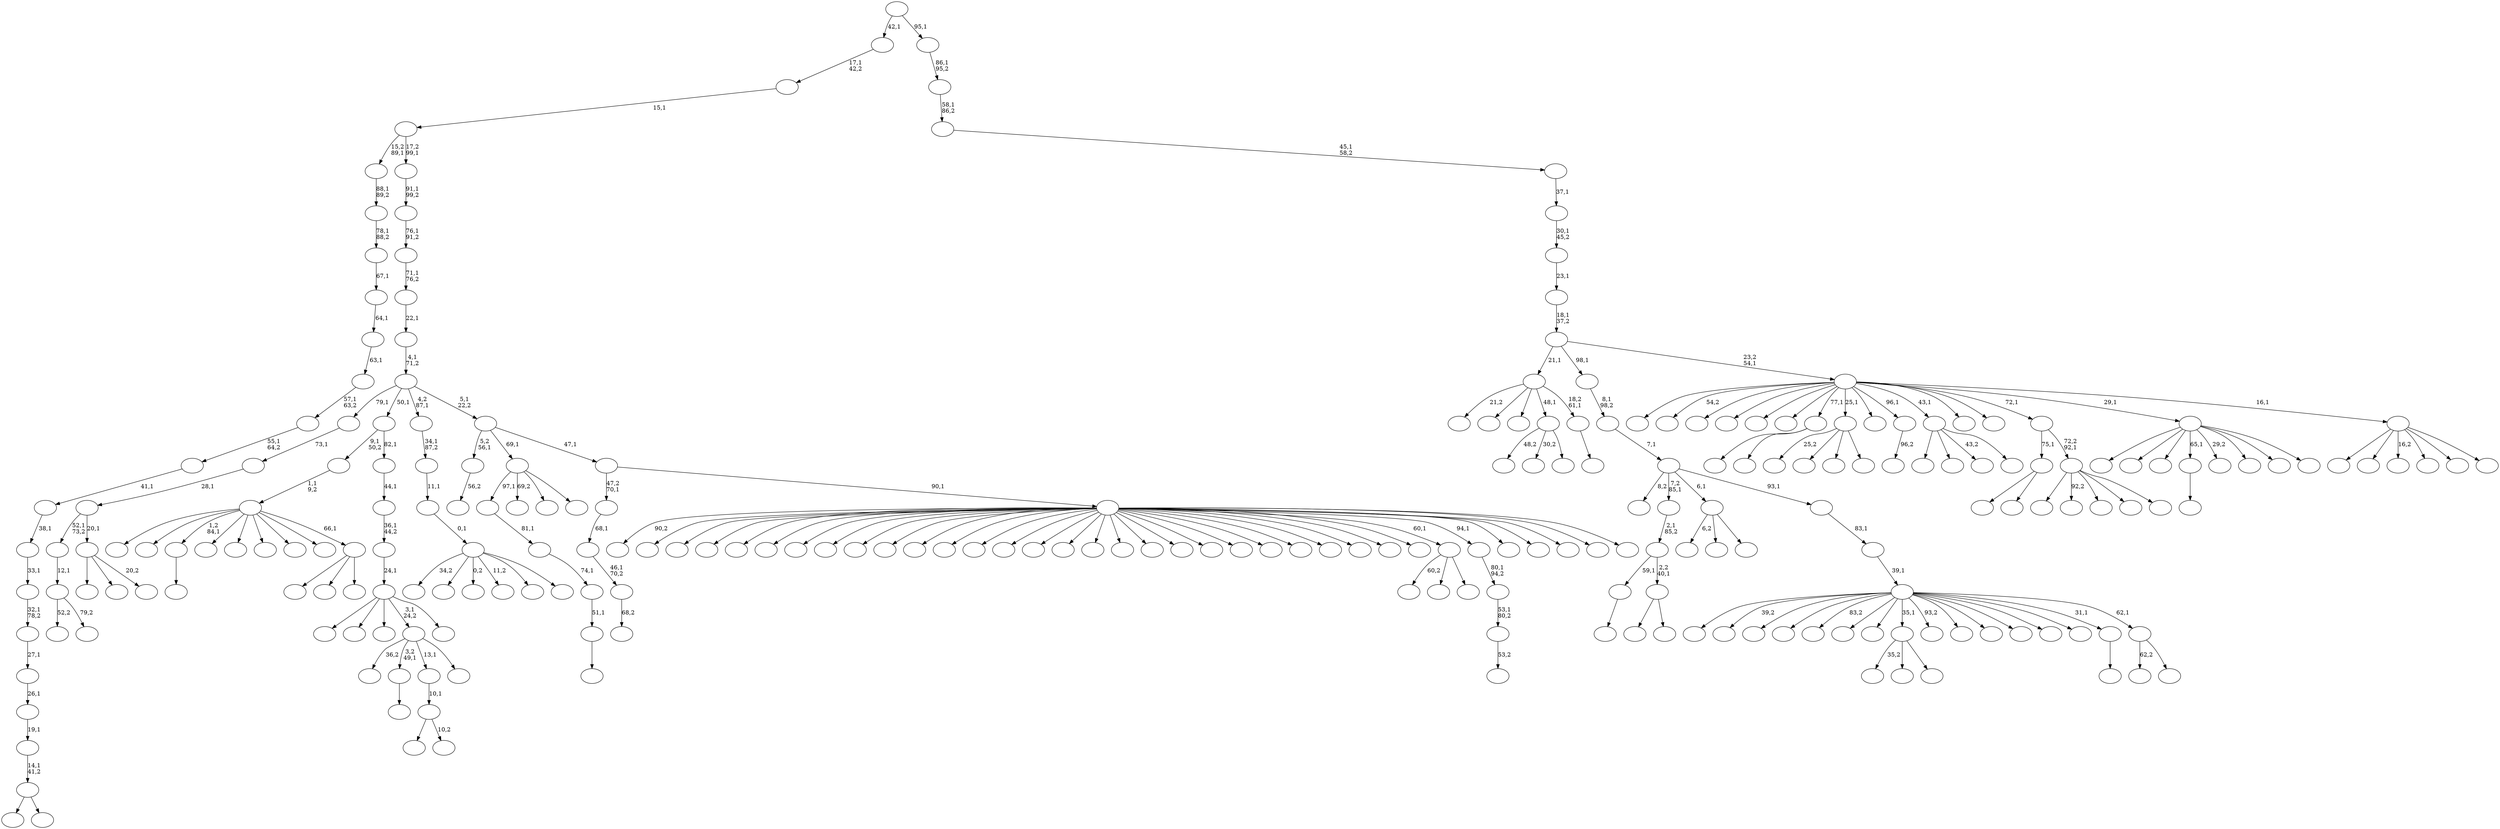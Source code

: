 digraph T {
	250 [label=""]
	249 [label=""]
	248 [label=""]
	247 [label=""]
	246 [label=""]
	245 [label=""]
	244 [label=""]
	243 [label=""]
	242 [label=""]
	241 [label=""]
	240 [label=""]
	239 [label=""]
	238 [label=""]
	237 [label=""]
	236 [label=""]
	235 [label=""]
	234 [label=""]
	233 [label=""]
	232 [label=""]
	231 [label=""]
	230 [label=""]
	229 [label=""]
	228 [label=""]
	227 [label=""]
	226 [label=""]
	225 [label=""]
	224 [label=""]
	223 [label=""]
	222 [label=""]
	221 [label=""]
	220 [label=""]
	219 [label=""]
	218 [label=""]
	217 [label=""]
	216 [label=""]
	215 [label=""]
	214 [label=""]
	213 [label=""]
	212 [label=""]
	211 [label=""]
	210 [label=""]
	209 [label=""]
	208 [label=""]
	207 [label=""]
	206 [label=""]
	205 [label=""]
	204 [label=""]
	203 [label=""]
	202 [label=""]
	201 [label=""]
	200 [label=""]
	199 [label=""]
	198 [label=""]
	197 [label=""]
	196 [label=""]
	195 [label=""]
	194 [label=""]
	193 [label=""]
	192 [label=""]
	191 [label=""]
	190 [label=""]
	189 [label=""]
	188 [label=""]
	187 [label=""]
	186 [label=""]
	185 [label=""]
	184 [label=""]
	183 [label=""]
	182 [label=""]
	181 [label=""]
	180 [label=""]
	179 [label=""]
	178 [label=""]
	177 [label=""]
	176 [label=""]
	175 [label=""]
	174 [label=""]
	173 [label=""]
	172 [label=""]
	171 [label=""]
	170 [label=""]
	169 [label=""]
	168 [label=""]
	167 [label=""]
	166 [label=""]
	165 [label=""]
	164 [label=""]
	163 [label=""]
	162 [label=""]
	161 [label=""]
	160 [label=""]
	159 [label=""]
	158 [label=""]
	157 [label=""]
	156 [label=""]
	155 [label=""]
	154 [label=""]
	153 [label=""]
	152 [label=""]
	151 [label=""]
	150 [label=""]
	149 [label=""]
	148 [label=""]
	147 [label=""]
	146 [label=""]
	145 [label=""]
	144 [label=""]
	143 [label=""]
	142 [label=""]
	141 [label=""]
	140 [label=""]
	139 [label=""]
	138 [label=""]
	137 [label=""]
	136 [label=""]
	135 [label=""]
	134 [label=""]
	133 [label=""]
	132 [label=""]
	131 [label=""]
	130 [label=""]
	129 [label=""]
	128 [label=""]
	127 [label=""]
	126 [label=""]
	125 [label=""]
	124 [label=""]
	123 [label=""]
	122 [label=""]
	121 [label=""]
	120 [label=""]
	119 [label=""]
	118 [label=""]
	117 [label=""]
	116 [label=""]
	115 [label=""]
	114 [label=""]
	113 [label=""]
	112 [label=""]
	111 [label=""]
	110 [label=""]
	109 [label=""]
	108 [label=""]
	107 [label=""]
	106 [label=""]
	105 [label=""]
	104 [label=""]
	103 [label=""]
	102 [label=""]
	101 [label=""]
	100 [label=""]
	99 [label=""]
	98 [label=""]
	97 [label=""]
	96 [label=""]
	95 [label=""]
	94 [label=""]
	93 [label=""]
	92 [label=""]
	91 [label=""]
	90 [label=""]
	89 [label=""]
	88 [label=""]
	87 [label=""]
	86 [label=""]
	85 [label=""]
	84 [label=""]
	83 [label=""]
	82 [label=""]
	81 [label=""]
	80 [label=""]
	79 [label=""]
	78 [label=""]
	77 [label=""]
	76 [label=""]
	75 [label=""]
	74 [label=""]
	73 [label=""]
	72 [label=""]
	71 [label=""]
	70 [label=""]
	69 [label=""]
	68 [label=""]
	67 [label=""]
	66 [label=""]
	65 [label=""]
	64 [label=""]
	63 [label=""]
	62 [label=""]
	61 [label=""]
	60 [label=""]
	59 [label=""]
	58 [label=""]
	57 [label=""]
	56 [label=""]
	55 [label=""]
	54 [label=""]
	53 [label=""]
	52 [label=""]
	51 [label=""]
	50 [label=""]
	49 [label=""]
	48 [label=""]
	47 [label=""]
	46 [label=""]
	45 [label=""]
	44 [label=""]
	43 [label=""]
	42 [label=""]
	41 [label=""]
	40 [label=""]
	39 [label=""]
	38 [label=""]
	37 [label=""]
	36 [label=""]
	35 [label=""]
	34 [label=""]
	33 [label=""]
	32 [label=""]
	31 [label=""]
	30 [label=""]
	29 [label=""]
	28 [label=""]
	27 [label=""]
	26 [label=""]
	25 [label=""]
	24 [label=""]
	23 [label=""]
	22 [label=""]
	21 [label=""]
	20 [label=""]
	19 [label=""]
	18 [label=""]
	17 [label=""]
	16 [label=""]
	15 [label=""]
	14 [label=""]
	13 [label=""]
	12 [label=""]
	11 [label=""]
	10 [label=""]
	9 [label=""]
	8 [label=""]
	7 [label=""]
	6 [label=""]
	5 [label=""]
	4 [label=""]
	3 [label=""]
	2 [label=""]
	1 [label=""]
	0 [label=""]
	241 -> 242 [label=""]
	221 -> 222 [label="68,2"]
	220 -> 221 [label="46,1\n70,2"]
	219 -> 220 [label="68,1"]
	214 -> 215 [label=""]
	211 -> 212 [label="56,2"]
	198 -> 199 [label=""]
	195 -> 210 [label=""]
	195 -> 196 [label=""]
	194 -> 198 [label="59,1"]
	194 -> 195 [label="2,2\n40,1"]
	193 -> 194 [label="2,1\n85,2"]
	179 -> 180 [label=""]
	178 -> 179 [label="51,1"]
	177 -> 178 [label="74,1"]
	176 -> 177 [label="81,1"]
	148 -> 168 [label="52,2"]
	148 -> 149 [label="79,2"]
	147 -> 148 [label="12,1"]
	144 -> 145 [label=""]
	142 -> 176 [label="97,1"]
	142 -> 172 [label="69,2"]
	142 -> 157 [label=""]
	142 -> 143 [label=""]
	136 -> 234 [label=""]
	136 -> 137 [label=""]
	135 -> 136 [label="14,1\n41,2"]
	134 -> 135 [label="19,1"]
	133 -> 134 [label="26,1"]
	132 -> 133 [label="27,1"]
	131 -> 132 [label="32,1\n78,2"]
	130 -> 131 [label="33,1"]
	129 -> 130 [label="38,1"]
	128 -> 129 [label="41,1"]
	127 -> 128 [label="55,1\n64,2"]
	126 -> 127 [label="57,1\n63,2"]
	125 -> 126 [label="63,1"]
	124 -> 125 [label="64,1"]
	123 -> 124 [label="67,1"]
	122 -> 123 [label="78,1\n88,2"]
	121 -> 122 [label="88,1\n89,2"]
	119 -> 173 [label=""]
	119 -> 120 [label=""]
	114 -> 246 [label="35,2"]
	114 -> 197 [label=""]
	114 -> 115 [label=""]
	109 -> 228 [label=""]
	109 -> 154 [label=""]
	109 -> 110 [label="20,2"]
	108 -> 147 [label="52,1\n73,2"]
	108 -> 109 [label="20,1"]
	107 -> 108 [label="28,1"]
	106 -> 107 [label="73,1"]
	101 -> 186 [label=""]
	101 -> 102 [label=""]
	98 -> 165 [label=""]
	98 -> 99 [label="10,2"]
	97 -> 98 [label="10,1"]
	92 -> 248 [label=""]
	92 -> 160 [label=""]
	92 -> 93 [label=""]
	91 -> 247 [label=""]
	91 -> 244 [label=""]
	91 -> 241 [label="1,2\n84,1"]
	91 -> 226 [label=""]
	91 -> 204 [label=""]
	91 -> 190 [label=""]
	91 -> 175 [label=""]
	91 -> 156 [label=""]
	91 -> 92 [label="66,1"]
	90 -> 91 [label="1,1\n9,2"]
	88 -> 174 [label="25,2"]
	88 -> 153 [label=""]
	88 -> 104 [label=""]
	88 -> 89 [label=""]
	81 -> 82 [label="96,2"]
	78 -> 184 [label="36,2"]
	78 -> 144 [label="3,2\n49,1"]
	78 -> 97 [label="13,1"]
	78 -> 79 [label=""]
	72 -> 245 [label=""]
	72 -> 238 [label=""]
	72 -> 158 [label="43,2"]
	72 -> 73 [label=""]
	69 -> 227 [label="48,2"]
	69 -> 162 [label="30,2"]
	69 -> 70 [label=""]
	66 -> 229 [label=""]
	66 -> 169 [label=""]
	66 -> 87 [label=""]
	66 -> 78 [label="3,1\n24,2"]
	66 -> 67 [label=""]
	65 -> 66 [label="24,1"]
	64 -> 65 [label="36,1\n44,2"]
	63 -> 64 [label="44,1"]
	62 -> 90 [label="9,1\n50,2"]
	62 -> 63 [label="82,1"]
	60 -> 231 [label="60,2"]
	60 -> 117 [label=""]
	60 -> 61 [label=""]
	58 -> 59 [label="53,2"]
	57 -> 58 [label="53,1\n80,2"]
	56 -> 57 [label="80,1\n94,2"]
	51 -> 183 [label="6,2"]
	51 -> 112 [label=""]
	51 -> 52 [label=""]
	49 -> 232 [label=""]
	49 -> 203 [label="92,2"]
	49 -> 152 [label=""]
	49 -> 83 [label=""]
	49 -> 50 [label=""]
	48 -> 119 [label="75,1"]
	48 -> 49 [label="72,2\n92,1"]
	45 -> 236 [label=""]
	45 -> 218 [label=""]
	45 -> 217 [label=""]
	45 -> 214 [label="65,1"]
	45 -> 188 [label="29,2"]
	45 -> 170 [label=""]
	45 -> 103 [label=""]
	45 -> 46 [label=""]
	42 -> 43 [label=""]
	41 -> 207 [label="21,2"]
	41 -> 167 [label=""]
	41 -> 105 [label=""]
	41 -> 69 [label="48,1"]
	41 -> 42 [label="18,2\n61,1"]
	38 -> 225 [label="34,2"]
	38 -> 155 [label=""]
	38 -> 138 [label="0,2"]
	38 -> 111 [label="11,2"]
	38 -> 44 [label=""]
	38 -> 39 [label=""]
	37 -> 38 [label="0,1"]
	36 -> 37 [label="11,1"]
	35 -> 36 [label="34,1\n87,2"]
	33 -> 249 [label="90,2"]
	33 -> 239 [label=""]
	33 -> 233 [label=""]
	33 -> 230 [label=""]
	33 -> 224 [label=""]
	33 -> 223 [label=""]
	33 -> 216 [label=""]
	33 -> 213 [label=""]
	33 -> 209 [label=""]
	33 -> 202 [label=""]
	33 -> 201 [label=""]
	33 -> 182 [label=""]
	33 -> 166 [label=""]
	33 -> 163 [label=""]
	33 -> 161 [label=""]
	33 -> 159 [label=""]
	33 -> 151 [label=""]
	33 -> 146 [label=""]
	33 -> 140 [label=""]
	33 -> 139 [label=""]
	33 -> 118 [label=""]
	33 -> 100 [label=""]
	33 -> 94 [label=""]
	33 -> 80 [label=""]
	33 -> 77 [label=""]
	33 -> 76 [label=""]
	33 -> 75 [label=""]
	33 -> 71 [label=""]
	33 -> 60 [label="60,1"]
	33 -> 56 [label="94,1"]
	33 -> 55 [label=""]
	33 -> 54 [label=""]
	33 -> 47 [label=""]
	33 -> 40 [label=""]
	33 -> 34 [label=""]
	32 -> 219 [label="47,2\n70,1"]
	32 -> 33 [label="90,1"]
	31 -> 211 [label="5,2\n56,1"]
	31 -> 142 [label="69,1"]
	31 -> 32 [label="47,1"]
	30 -> 106 [label="79,1"]
	30 -> 62 [label="50,1"]
	30 -> 35 [label="4,2\n87,1"]
	30 -> 31 [label="5,1\n22,2"]
	29 -> 30 [label="4,1\n71,2"]
	28 -> 29 [label="22,1"]
	27 -> 28 [label="71,1\n76,2"]
	26 -> 27 [label="76,1\n91,2"]
	25 -> 26 [label="91,1\n99,2"]
	24 -> 121 [label="15,2\n89,1"]
	24 -> 25 [label="17,2\n99,1"]
	23 -> 24 [label="15,1"]
	22 -> 23 [label="17,1\n42,2"]
	20 -> 21 [label=""]
	18 -> 192 [label="62,2"]
	18 -> 19 [label=""]
	17 -> 243 [label=""]
	17 -> 237 [label="39,2"]
	17 -> 235 [label=""]
	17 -> 205 [label=""]
	17 -> 171 [label="83,2"]
	17 -> 141 [label=""]
	17 -> 116 [label=""]
	17 -> 114 [label="35,1"]
	17 -> 113 [label="93,2"]
	17 -> 96 [label=""]
	17 -> 95 [label=""]
	17 -> 86 [label=""]
	17 -> 85 [label=""]
	17 -> 74 [label=""]
	17 -> 20 [label="31,1"]
	17 -> 18 [label="62,1"]
	16 -> 17 [label="39,1"]
	15 -> 16 [label="83,1"]
	14 -> 240 [label="8,2"]
	14 -> 193 [label="7,2\n85,1"]
	14 -> 51 [label="6,1"]
	14 -> 15 [label="93,1"]
	13 -> 14 [label="7,1"]
	12 -> 13 [label="8,1\n98,2"]
	10 -> 250 [label=""]
	10 -> 208 [label=""]
	10 -> 200 [label="16,2"]
	10 -> 181 [label=""]
	10 -> 150 [label=""]
	10 -> 11 [label=""]
	9 -> 206 [label=""]
	9 -> 191 [label="54,2"]
	9 -> 189 [label=""]
	9 -> 187 [label=""]
	9 -> 185 [label=""]
	9 -> 164 [label=""]
	9 -> 101 [label="77,1"]
	9 -> 88 [label="25,1"]
	9 -> 84 [label=""]
	9 -> 81 [label="96,1"]
	9 -> 72 [label="43,1"]
	9 -> 68 [label=""]
	9 -> 53 [label=""]
	9 -> 48 [label="72,1"]
	9 -> 45 [label="29,1"]
	9 -> 10 [label="16,1"]
	8 -> 41 [label="21,1"]
	8 -> 12 [label="98,1"]
	8 -> 9 [label="23,2\n54,1"]
	7 -> 8 [label="18,1\n37,2"]
	6 -> 7 [label="23,1"]
	5 -> 6 [label="30,1\n45,2"]
	4 -> 5 [label="37,1"]
	3 -> 4 [label="45,1\n58,2"]
	2 -> 3 [label="58,1\n86,2"]
	1 -> 2 [label="86,1\n95,2"]
	0 -> 22 [label="42,1"]
	0 -> 1 [label="95,1"]
}
